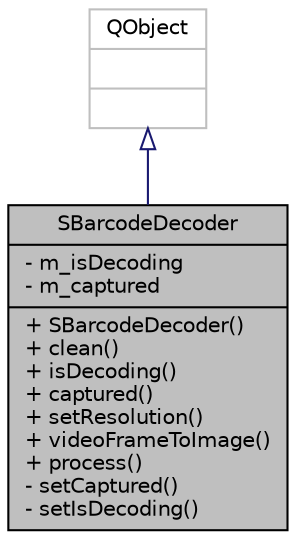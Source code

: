 digraph "SBarcodeDecoder"
{
 // INTERACTIVE_SVG=YES
 // LATEX_PDF_SIZE
  edge [fontname="Helvetica",fontsize="10",labelfontname="Helvetica",labelfontsize="10"];
  node [fontname="Helvetica",fontsize="10",shape=record];
  Node1 [label="{SBarcodeDecoder\n|- m_isDecoding\l- m_captured\l|+ SBarcodeDecoder()\l+ clean()\l+ isDecoding()\l+ captured()\l+ setResolution()\l+ videoFrameToImage()\l+ process()\l- setCaptured()\l- setIsDecoding()\l}",height=0.2,width=0.4,color="black", fillcolor="grey75", style="filled", fontcolor="black",tooltip="The SBarcodeDecoder class for decoding barcodes to human readable string."];
  Node2 -> Node1 [dir="back",color="midnightblue",fontsize="10",style="solid",arrowtail="onormal",fontname="Helvetica"];
  Node2 [label="{QObject\n||}",height=0.2,width=0.4,color="grey75", fillcolor="white", style="filled",tooltip=" "];
}
